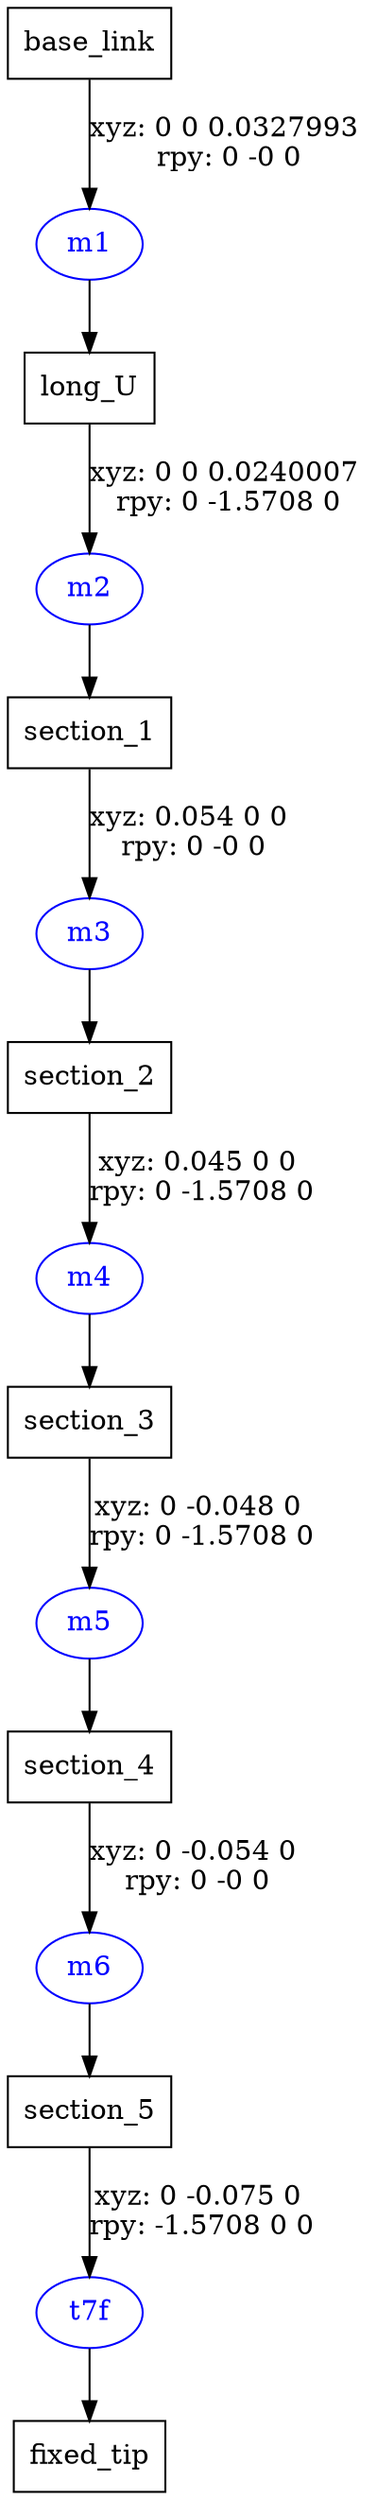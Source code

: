 digraph G {
node [shape=box];
"base_link" [label="base_link"];
"long_U" [label="long_U"];
"section_1" [label="section_1"];
"section_2" [label="section_2"];
"section_3" [label="section_3"];
"section_4" [label="section_4"];
"section_5" [label="section_5"];
"fixed_tip" [label="fixed_tip"];
node [shape=ellipse, color=blue, fontcolor=blue];
"base_link" -> "m1" [label="xyz: 0 0 0.0327993 \nrpy: 0 -0 0"]
"m1" -> "long_U"
"long_U" -> "m2" [label="xyz: 0 0 0.0240007 \nrpy: 0 -1.5708 0"]
"m2" -> "section_1"
"section_1" -> "m3" [label="xyz: 0.054 0 0 \nrpy: 0 -0 0"]
"m3" -> "section_2"
"section_2" -> "m4" [label="xyz: 0.045 0 0 \nrpy: 0 -1.5708 0"]
"m4" -> "section_3"
"section_3" -> "m5" [label="xyz: 0 -0.048 0 \nrpy: 0 -1.5708 0"]
"m5" -> "section_4"
"section_4" -> "m6" [label="xyz: 0 -0.054 0 \nrpy: 0 -0 0"]
"m6" -> "section_5"
"section_5" -> "t7f" [label="xyz: 0 -0.075 0 \nrpy: -1.5708 0 0"]
"t7f" -> "fixed_tip"
}

